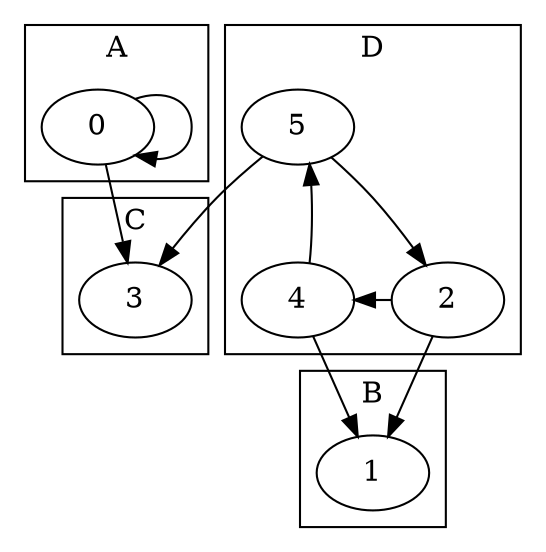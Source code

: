 digraph G {
  0 -> 0;
  2 -> 1;
  4 -> 1;
  5 -> 2;
  0 -> 3 [constraint = false];
  5 -> 3;
  2 -> 4 [constraint = false];
  4 -> 5 [constraint = false];
  5 -> 4 [style = invis];

  subgraph cluster0 {
      label=A;
      0;
  }
  subgraph cluster1 {
      label=B;
    1;
  }
  subgraph cluster2 {
      label=C;
    3;
  }
  subgraph cluster3 {
      label=D;
    2; 4; 5;
  }
  
}